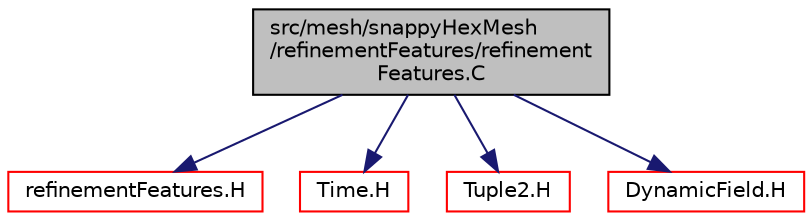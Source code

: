 digraph "src/mesh/snappyHexMesh/refinementFeatures/refinementFeatures.C"
{
  bgcolor="transparent";
  edge [fontname="Helvetica",fontsize="10",labelfontname="Helvetica",labelfontsize="10"];
  node [fontname="Helvetica",fontsize="10",shape=record];
  Node1 [label="src/mesh/snappyHexMesh\l/refinementFeatures/refinement\lFeatures.C",height=0.2,width=0.4,color="black", fillcolor="grey75", style="filled", fontcolor="black"];
  Node1 -> Node2 [color="midnightblue",fontsize="10",style="solid",fontname="Helvetica"];
  Node2 [label="refinementFeatures.H",height=0.2,width=0.4,color="red",URL="$a07268.html"];
  Node1 -> Node3 [color="midnightblue",fontsize="10",style="solid",fontname="Helvetica"];
  Node3 [label="Time.H",height=0.2,width=0.4,color="red",URL="$a08016.html"];
  Node1 -> Node4 [color="midnightblue",fontsize="10",style="solid",fontname="Helvetica"];
  Node4 [label="Tuple2.H",height=0.2,width=0.4,color="red",URL="$a09218.html"];
  Node1 -> Node5 [color="midnightblue",fontsize="10",style="solid",fontname="Helvetica"];
  Node5 [label="DynamicField.H",height=0.2,width=0.4,color="red",URL="$a08099.html"];
}
